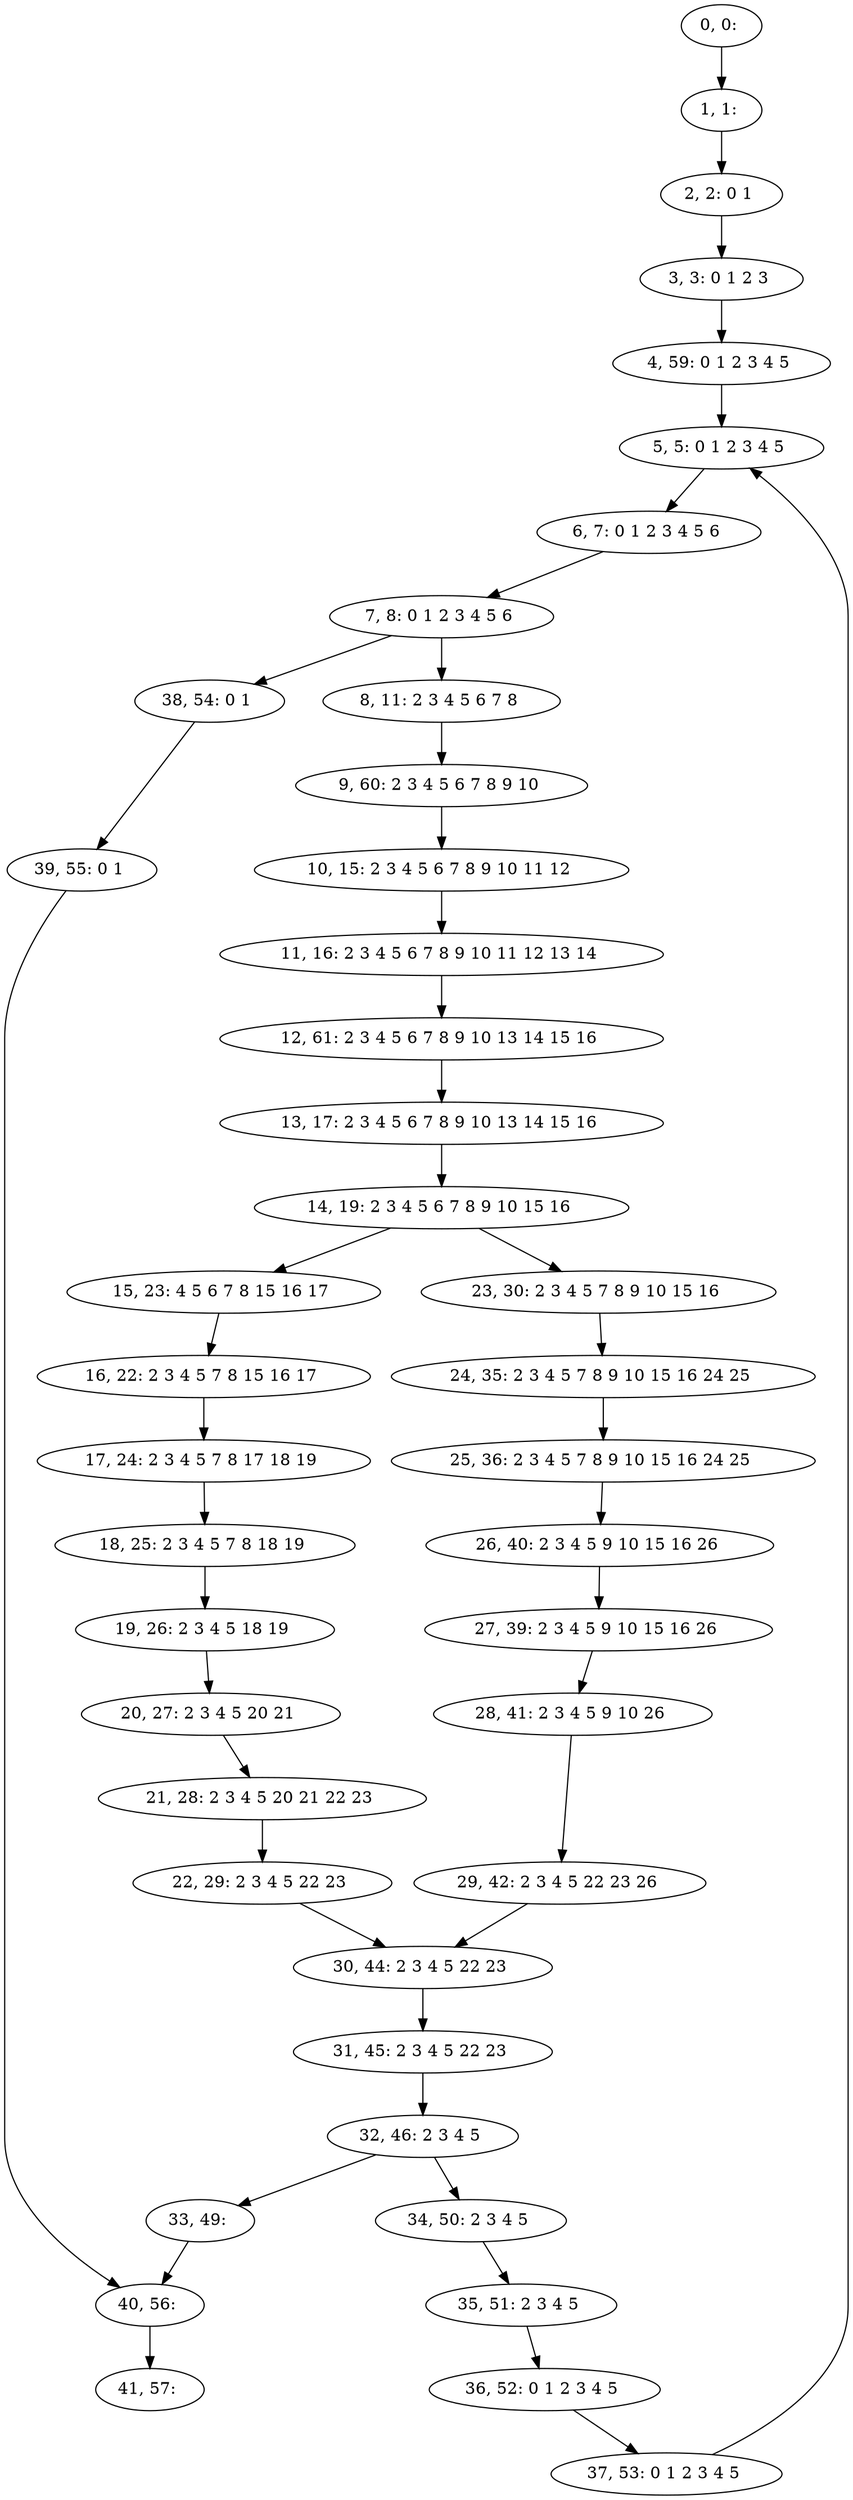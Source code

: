 digraph G {
0[label="0, 0: "];
1[label="1, 1: "];
2[label="2, 2: 0 1 "];
3[label="3, 3: 0 1 2 3 "];
4[label="4, 59: 0 1 2 3 4 5 "];
5[label="5, 5: 0 1 2 3 4 5 "];
6[label="6, 7: 0 1 2 3 4 5 6 "];
7[label="7, 8: 0 1 2 3 4 5 6 "];
8[label="8, 11: 2 3 4 5 6 7 8 "];
9[label="9, 60: 2 3 4 5 6 7 8 9 10 "];
10[label="10, 15: 2 3 4 5 6 7 8 9 10 11 12 "];
11[label="11, 16: 2 3 4 5 6 7 8 9 10 11 12 13 14 "];
12[label="12, 61: 2 3 4 5 6 7 8 9 10 13 14 15 16 "];
13[label="13, 17: 2 3 4 5 6 7 8 9 10 13 14 15 16 "];
14[label="14, 19: 2 3 4 5 6 7 8 9 10 15 16 "];
15[label="15, 23: 4 5 6 7 8 15 16 17 "];
16[label="16, 22: 2 3 4 5 7 8 15 16 17 "];
17[label="17, 24: 2 3 4 5 7 8 17 18 19 "];
18[label="18, 25: 2 3 4 5 7 8 18 19 "];
19[label="19, 26: 2 3 4 5 18 19 "];
20[label="20, 27: 2 3 4 5 20 21 "];
21[label="21, 28: 2 3 4 5 20 21 22 23 "];
22[label="22, 29: 2 3 4 5 22 23 "];
23[label="23, 30: 2 3 4 5 7 8 9 10 15 16 "];
24[label="24, 35: 2 3 4 5 7 8 9 10 15 16 24 25 "];
25[label="25, 36: 2 3 4 5 7 8 9 10 15 16 24 25 "];
26[label="26, 40: 2 3 4 5 9 10 15 16 26 "];
27[label="27, 39: 2 3 4 5 9 10 15 16 26 "];
28[label="28, 41: 2 3 4 5 9 10 26 "];
29[label="29, 42: 2 3 4 5 22 23 26 "];
30[label="30, 44: 2 3 4 5 22 23 "];
31[label="31, 45: 2 3 4 5 22 23 "];
32[label="32, 46: 2 3 4 5 "];
33[label="33, 49: "];
34[label="34, 50: 2 3 4 5 "];
35[label="35, 51: 2 3 4 5 "];
36[label="36, 52: 0 1 2 3 4 5 "];
37[label="37, 53: 0 1 2 3 4 5 "];
38[label="38, 54: 0 1 "];
39[label="39, 55: 0 1 "];
40[label="40, 56: "];
41[label="41, 57: "];
0->1 ;
1->2 ;
2->3 ;
3->4 ;
4->5 ;
5->6 ;
6->7 ;
7->8 ;
7->38 ;
8->9 ;
9->10 ;
10->11 ;
11->12 ;
12->13 ;
13->14 ;
14->15 ;
14->23 ;
15->16 ;
16->17 ;
17->18 ;
18->19 ;
19->20 ;
20->21 ;
21->22 ;
22->30 ;
23->24 ;
24->25 ;
25->26 ;
26->27 ;
27->28 ;
28->29 ;
29->30 ;
30->31 ;
31->32 ;
32->33 ;
32->34 ;
33->40 ;
34->35 ;
35->36 ;
36->37 ;
37->5 ;
38->39 ;
39->40 ;
40->41 ;
}
